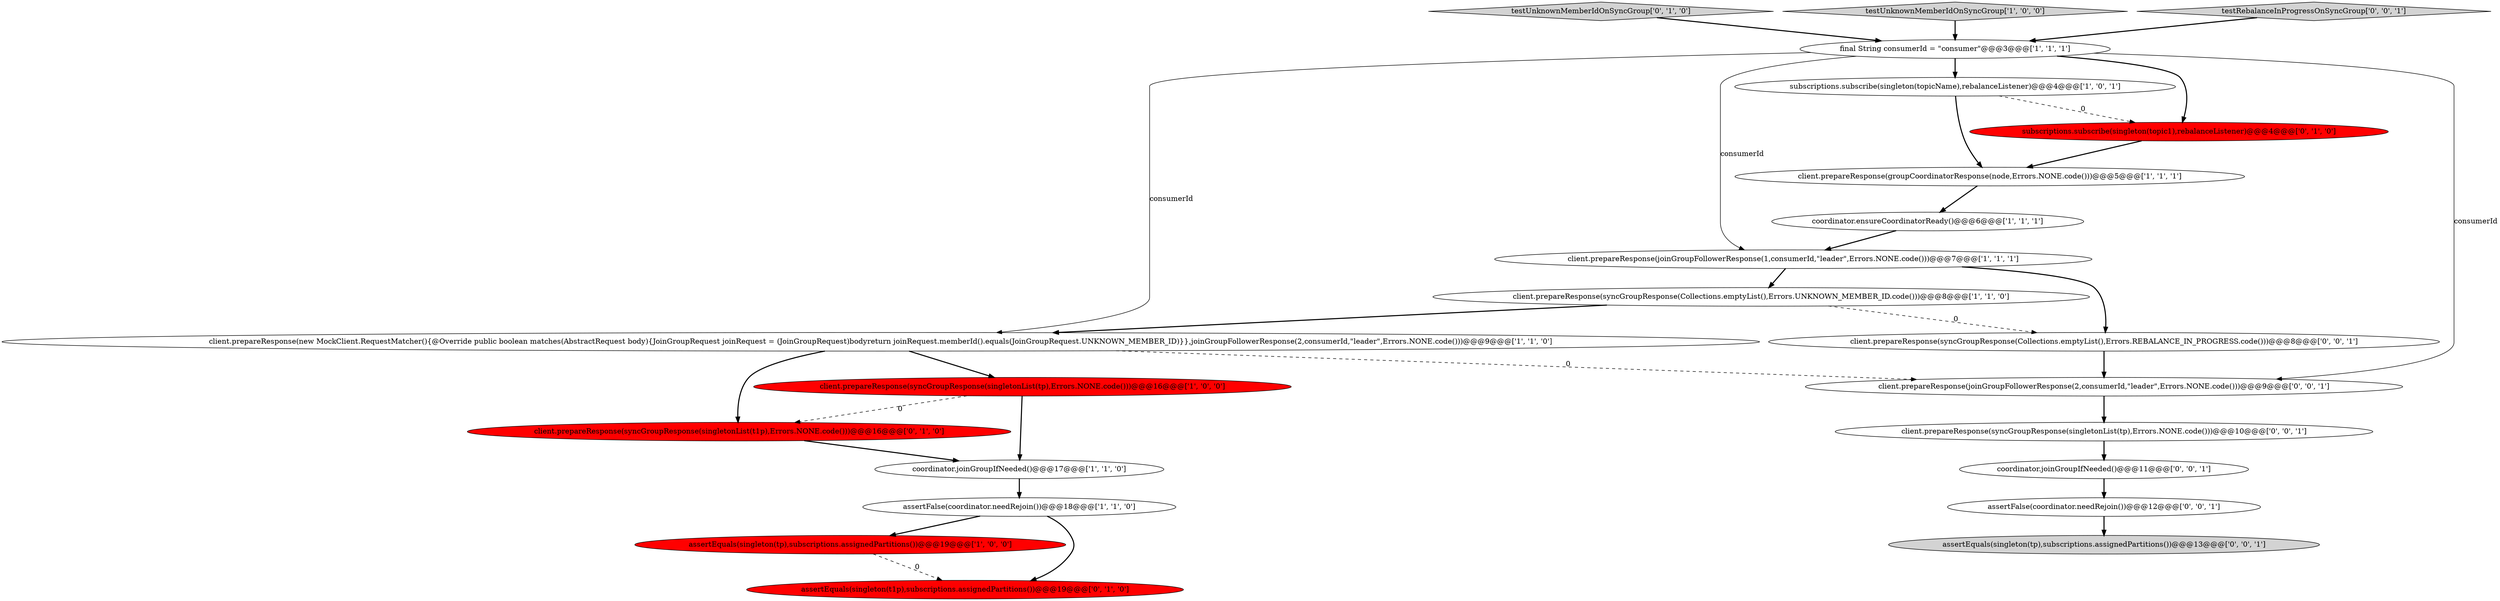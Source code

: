 digraph {
0 [style = filled, label = "client.prepareResponse(new MockClient.RequestMatcher(){@Override public boolean matches(AbstractRequest body){JoinGroupRequest joinRequest = (JoinGroupRequest)bodyreturn joinRequest.memberId().equals(JoinGroupRequest.UNKNOWN_MEMBER_ID)}},joinGroupFollowerResponse(2,consumerId,\"leader\",Errors.NONE.code()))@@@9@@@['1', '1', '0']", fillcolor = white, shape = ellipse image = "AAA0AAABBB1BBB"];
12 [style = filled, label = "client.prepareResponse(syncGroupResponse(singletonList(t1p),Errors.NONE.code()))@@@16@@@['0', '1', '0']", fillcolor = red, shape = ellipse image = "AAA1AAABBB2BBB"];
18 [style = filled, label = "client.prepareResponse(syncGroupResponse(singletonList(tp),Errors.NONE.code()))@@@10@@@['0', '0', '1']", fillcolor = white, shape = ellipse image = "AAA0AAABBB3BBB"];
13 [style = filled, label = "testUnknownMemberIdOnSyncGroup['0', '1', '0']", fillcolor = lightgray, shape = diamond image = "AAA0AAABBB2BBB"];
2 [style = filled, label = "assertFalse(coordinator.needRejoin())@@@18@@@['1', '1', '0']", fillcolor = white, shape = ellipse image = "AAA0AAABBB1BBB"];
3 [style = filled, label = "client.prepareResponse(syncGroupResponse(singletonList(tp),Errors.NONE.code()))@@@16@@@['1', '0', '0']", fillcolor = red, shape = ellipse image = "AAA1AAABBB1BBB"];
17 [style = filled, label = "client.prepareResponse(joinGroupFollowerResponse(2,consumerId,\"leader\",Errors.NONE.code()))@@@9@@@['0', '0', '1']", fillcolor = white, shape = ellipse image = "AAA0AAABBB3BBB"];
6 [style = filled, label = "client.prepareResponse(joinGroupFollowerResponse(1,consumerId,\"leader\",Errors.NONE.code()))@@@7@@@['1', '1', '1']", fillcolor = white, shape = ellipse image = "AAA0AAABBB1BBB"];
14 [style = filled, label = "subscriptions.subscribe(singleton(topic1),rebalanceListener)@@@4@@@['0', '1', '0']", fillcolor = red, shape = ellipse image = "AAA1AAABBB2BBB"];
20 [style = filled, label = "client.prepareResponse(syncGroupResponse(Collections.emptyList(),Errors.REBALANCE_IN_PROGRESS.code()))@@@8@@@['0', '0', '1']", fillcolor = white, shape = ellipse image = "AAA0AAABBB3BBB"];
16 [style = filled, label = "coordinator.joinGroupIfNeeded()@@@11@@@['0', '0', '1']", fillcolor = white, shape = ellipse image = "AAA0AAABBB3BBB"];
4 [style = filled, label = "testUnknownMemberIdOnSyncGroup['1', '0', '0']", fillcolor = lightgray, shape = diamond image = "AAA0AAABBB1BBB"];
1 [style = filled, label = "coordinator.joinGroupIfNeeded()@@@17@@@['1', '1', '0']", fillcolor = white, shape = ellipse image = "AAA0AAABBB1BBB"];
7 [style = filled, label = "subscriptions.subscribe(singleton(topicName),rebalanceListener)@@@4@@@['1', '0', '1']", fillcolor = white, shape = ellipse image = "AAA0AAABBB1BBB"];
19 [style = filled, label = "assertFalse(coordinator.needRejoin())@@@12@@@['0', '0', '1']", fillcolor = white, shape = ellipse image = "AAA0AAABBB3BBB"];
15 [style = filled, label = "assertEquals(singleton(t1p),subscriptions.assignedPartitions())@@@19@@@['0', '1', '0']", fillcolor = red, shape = ellipse image = "AAA1AAABBB2BBB"];
8 [style = filled, label = "client.prepareResponse(groupCoordinatorResponse(node,Errors.NONE.code()))@@@5@@@['1', '1', '1']", fillcolor = white, shape = ellipse image = "AAA0AAABBB1BBB"];
5 [style = filled, label = "final String consumerId = \"consumer\"@@@3@@@['1', '1', '1']", fillcolor = white, shape = ellipse image = "AAA0AAABBB1BBB"];
21 [style = filled, label = "assertEquals(singleton(tp),subscriptions.assignedPartitions())@@@13@@@['0', '0', '1']", fillcolor = lightgray, shape = ellipse image = "AAA0AAABBB3BBB"];
10 [style = filled, label = "coordinator.ensureCoordinatorReady()@@@6@@@['1', '1', '1']", fillcolor = white, shape = ellipse image = "AAA0AAABBB1BBB"];
22 [style = filled, label = "testRebalanceInProgressOnSyncGroup['0', '0', '1']", fillcolor = lightgray, shape = diamond image = "AAA0AAABBB3BBB"];
11 [style = filled, label = "client.prepareResponse(syncGroupResponse(Collections.emptyList(),Errors.UNKNOWN_MEMBER_ID.code()))@@@8@@@['1', '1', '0']", fillcolor = white, shape = ellipse image = "AAA0AAABBB1BBB"];
9 [style = filled, label = "assertEquals(singleton(tp),subscriptions.assignedPartitions())@@@19@@@['1', '0', '0']", fillcolor = red, shape = ellipse image = "AAA1AAABBB1BBB"];
0->3 [style = bold, label=""];
8->10 [style = bold, label=""];
20->17 [style = bold, label=""];
11->20 [style = dashed, label="0"];
3->1 [style = bold, label=""];
5->17 [style = solid, label="consumerId"];
7->14 [style = dashed, label="0"];
0->12 [style = bold, label=""];
5->6 [style = solid, label="consumerId"];
2->9 [style = bold, label=""];
5->14 [style = bold, label=""];
16->19 [style = bold, label=""];
7->8 [style = bold, label=""];
12->1 [style = bold, label=""];
0->17 [style = dashed, label="0"];
10->6 [style = bold, label=""];
22->5 [style = bold, label=""];
6->20 [style = bold, label=""];
11->0 [style = bold, label=""];
3->12 [style = dashed, label="0"];
6->11 [style = bold, label=""];
2->15 [style = bold, label=""];
13->5 [style = bold, label=""];
5->7 [style = bold, label=""];
5->0 [style = solid, label="consumerId"];
1->2 [style = bold, label=""];
14->8 [style = bold, label=""];
19->21 [style = bold, label=""];
4->5 [style = bold, label=""];
17->18 [style = bold, label=""];
9->15 [style = dashed, label="0"];
18->16 [style = bold, label=""];
}
